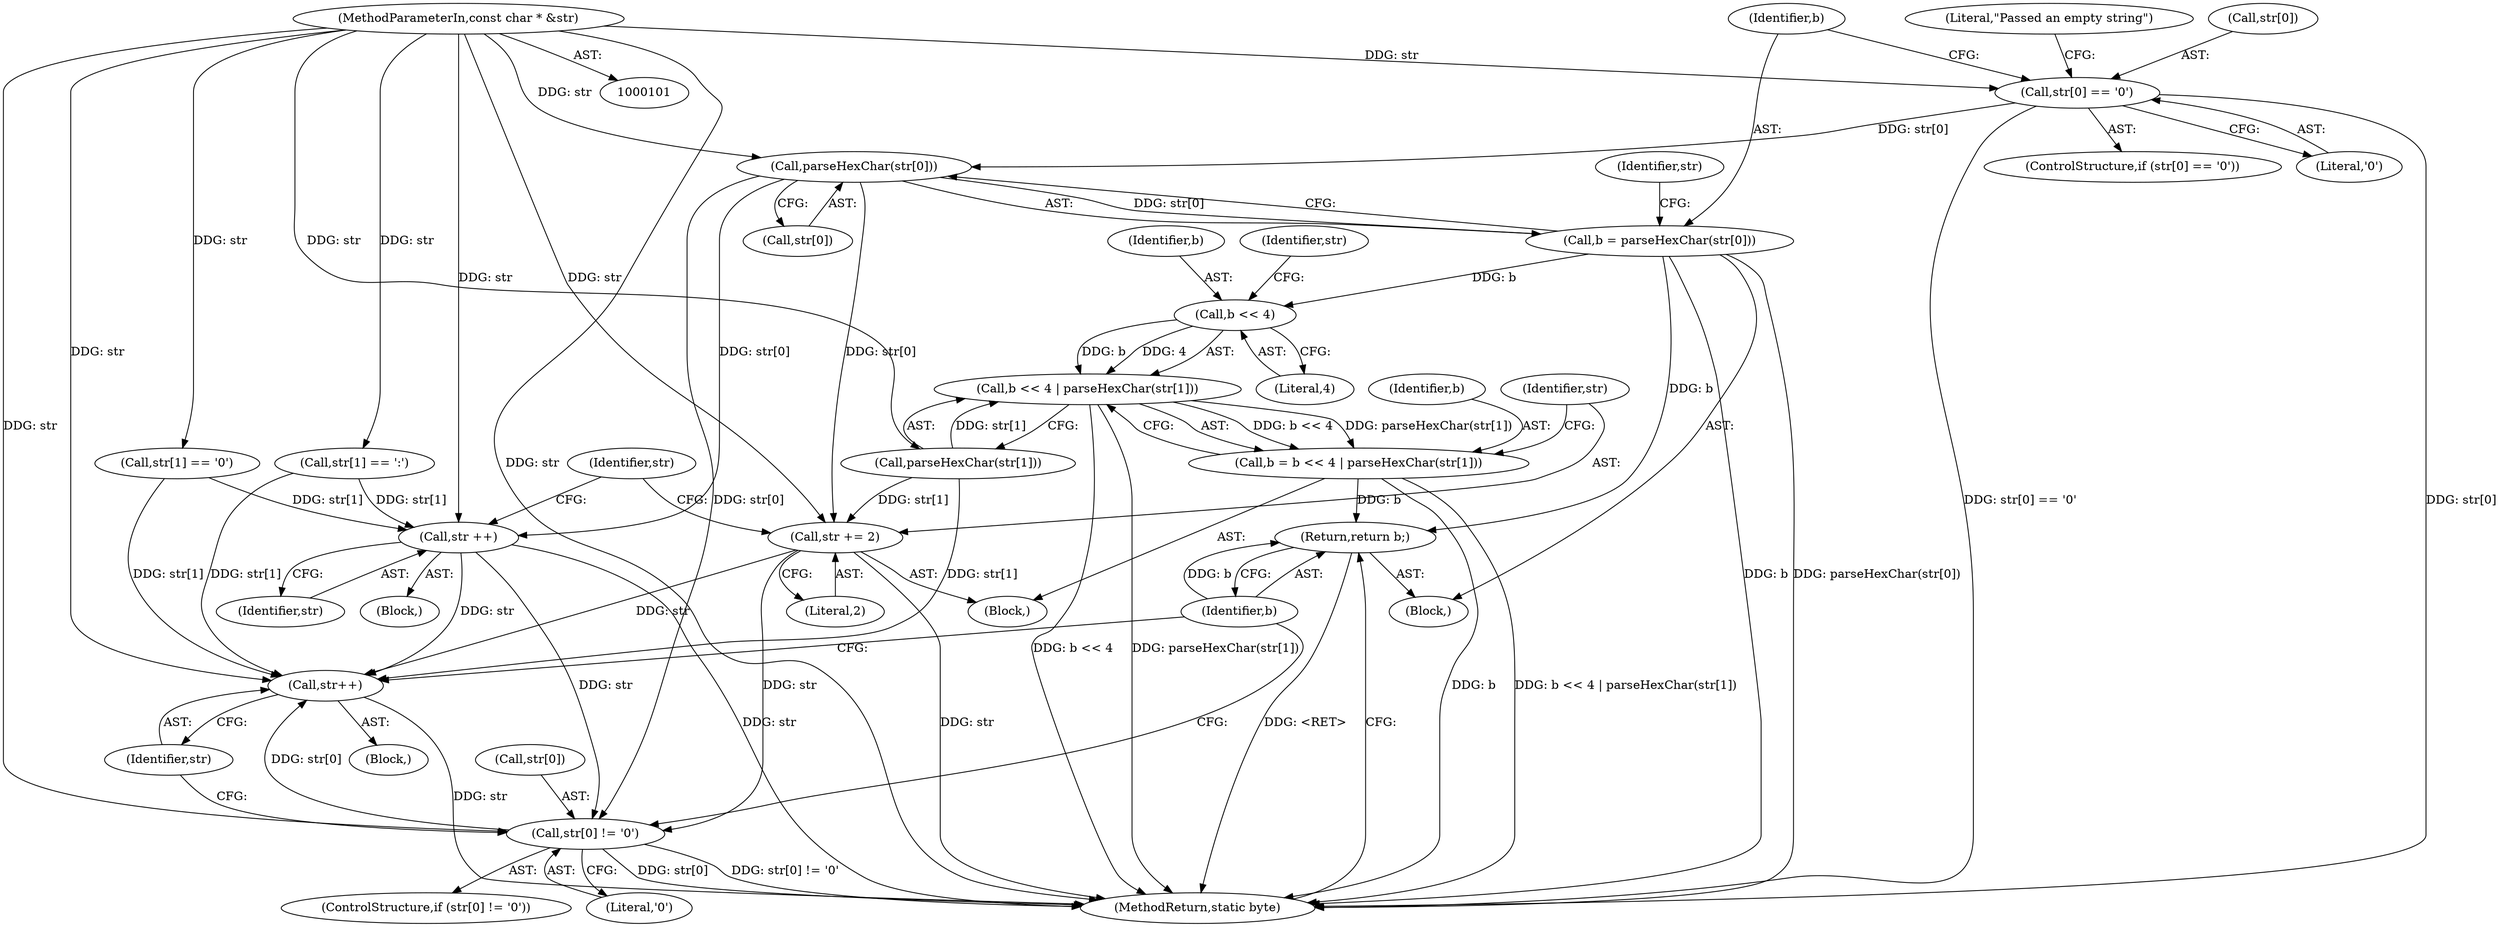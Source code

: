 digraph "0_Android_a209ff12ba9617c10550678ff93d01fb72a33399@array" {
"1000118" [label="(Call,parseHexChar(str[0]))"];
"1000105" [label="(Call,str[0] == '\0')"];
"1000102" [label="(MethodParameterIn,const char * &str)"];
"1000116" [label="(Call,b = parseHexChar(str[0]))"];
"1000142" [label="(Call,b << 4)"];
"1000141" [label="(Call,b << 4 | parseHexChar(str[1]))"];
"1000139" [label="(Call,b = b << 4 | parseHexChar(str[1]))"];
"1000161" [label="(Return,return b;)"];
"1000135" [label="(Call,str ++)"];
"1000153" [label="(Call,str[0] != '\0')"];
"1000159" [label="(Call,str++)"];
"1000149" [label="(Call,str += 2)"];
"1000150" [label="(Identifier,str)"];
"1000109" [label="(Literal,'\0')"];
"1000124" [label="(Call,str[1] == '\0')"];
"1000149" [label="(Call,str += 2)"];
"1000102" [label="(MethodParameterIn,const char * &str)"];
"1000141" [label="(Call,b << 4 | parseHexChar(str[1]))"];
"1000151" [label="(Literal,2)"];
"1000126" [label="(Identifier,str)"];
"1000147" [label="(Identifier,str)"];
"1000153" [label="(Call,str[0] != '\0')"];
"1000162" [label="(Identifier,b)"];
"1000160" [label="(Identifier,str)"];
"1000129" [label="(Call,str[1] == ':')"];
"1000152" [label="(ControlStructure,if (str[0] != '\0'))"];
"1000118" [label="(Call,parseHexChar(str[0]))"];
"1000119" [label="(Call,str[0])"];
"1000112" [label="(Literal,\"Passed an empty string\")"];
"1000157" [label="(Literal,'\0')"];
"1000139" [label="(Call,b = b << 4 | parseHexChar(str[1]))"];
"1000105" [label="(Call,str[0] == '\0')"];
"1000159" [label="(Call,str++)"];
"1000163" [label="(MethodReturn,static byte)"];
"1000161" [label="(Return,return b;)"];
"1000143" [label="(Identifier,b)"];
"1000136" [label="(Identifier,str)"];
"1000104" [label="(ControlStructure,if (str[0] == '\0'))"];
"1000106" [label="(Call,str[0])"];
"1000116" [label="(Call,b = parseHexChar(str[0]))"];
"1000155" [label="(Identifier,str)"];
"1000158" [label="(Block,)"];
"1000138" [label="(Block,)"];
"1000134" [label="(Block,)"];
"1000145" [label="(Call,parseHexChar(str[1]))"];
"1000140" [label="(Identifier,b)"];
"1000154" [label="(Call,str[0])"];
"1000103" [label="(Block,)"];
"1000142" [label="(Call,b << 4)"];
"1000135" [label="(Call,str ++)"];
"1000117" [label="(Identifier,b)"];
"1000144" [label="(Literal,4)"];
"1000118" -> "1000116"  [label="AST: "];
"1000118" -> "1000119"  [label="CFG: "];
"1000119" -> "1000118"  [label="AST: "];
"1000116" -> "1000118"  [label="CFG: "];
"1000118" -> "1000116"  [label="DDG: str[0]"];
"1000105" -> "1000118"  [label="DDG: str[0]"];
"1000102" -> "1000118"  [label="DDG: str"];
"1000118" -> "1000135"  [label="DDG: str[0]"];
"1000118" -> "1000149"  [label="DDG: str[0]"];
"1000118" -> "1000153"  [label="DDG: str[0]"];
"1000105" -> "1000104"  [label="AST: "];
"1000105" -> "1000109"  [label="CFG: "];
"1000106" -> "1000105"  [label="AST: "];
"1000109" -> "1000105"  [label="AST: "];
"1000112" -> "1000105"  [label="CFG: "];
"1000117" -> "1000105"  [label="CFG: "];
"1000105" -> "1000163"  [label="DDG: str[0] == '\0'"];
"1000105" -> "1000163"  [label="DDG: str[0]"];
"1000102" -> "1000105"  [label="DDG: str"];
"1000102" -> "1000101"  [label="AST: "];
"1000102" -> "1000163"  [label="DDG: str"];
"1000102" -> "1000124"  [label="DDG: str"];
"1000102" -> "1000129"  [label="DDG: str"];
"1000102" -> "1000135"  [label="DDG: str"];
"1000102" -> "1000145"  [label="DDG: str"];
"1000102" -> "1000149"  [label="DDG: str"];
"1000102" -> "1000153"  [label="DDG: str"];
"1000102" -> "1000159"  [label="DDG: str"];
"1000116" -> "1000103"  [label="AST: "];
"1000117" -> "1000116"  [label="AST: "];
"1000126" -> "1000116"  [label="CFG: "];
"1000116" -> "1000163"  [label="DDG: parseHexChar(str[0])"];
"1000116" -> "1000163"  [label="DDG: b"];
"1000116" -> "1000142"  [label="DDG: b"];
"1000116" -> "1000161"  [label="DDG: b"];
"1000142" -> "1000141"  [label="AST: "];
"1000142" -> "1000144"  [label="CFG: "];
"1000143" -> "1000142"  [label="AST: "];
"1000144" -> "1000142"  [label="AST: "];
"1000147" -> "1000142"  [label="CFG: "];
"1000142" -> "1000141"  [label="DDG: b"];
"1000142" -> "1000141"  [label="DDG: 4"];
"1000141" -> "1000139"  [label="AST: "];
"1000141" -> "1000145"  [label="CFG: "];
"1000145" -> "1000141"  [label="AST: "];
"1000139" -> "1000141"  [label="CFG: "];
"1000141" -> "1000163"  [label="DDG: b << 4"];
"1000141" -> "1000163"  [label="DDG: parseHexChar(str[1])"];
"1000141" -> "1000139"  [label="DDG: b << 4"];
"1000141" -> "1000139"  [label="DDG: parseHexChar(str[1])"];
"1000145" -> "1000141"  [label="DDG: str[1]"];
"1000139" -> "1000138"  [label="AST: "];
"1000140" -> "1000139"  [label="AST: "];
"1000150" -> "1000139"  [label="CFG: "];
"1000139" -> "1000163"  [label="DDG: b"];
"1000139" -> "1000163"  [label="DDG: b << 4 | parseHexChar(str[1])"];
"1000139" -> "1000161"  [label="DDG: b"];
"1000161" -> "1000103"  [label="AST: "];
"1000161" -> "1000162"  [label="CFG: "];
"1000162" -> "1000161"  [label="AST: "];
"1000163" -> "1000161"  [label="CFG: "];
"1000161" -> "1000163"  [label="DDG: <RET>"];
"1000162" -> "1000161"  [label="DDG: b"];
"1000135" -> "1000134"  [label="AST: "];
"1000135" -> "1000136"  [label="CFG: "];
"1000136" -> "1000135"  [label="AST: "];
"1000155" -> "1000135"  [label="CFG: "];
"1000135" -> "1000163"  [label="DDG: str"];
"1000129" -> "1000135"  [label="DDG: str[1]"];
"1000124" -> "1000135"  [label="DDG: str[1]"];
"1000135" -> "1000153"  [label="DDG: str"];
"1000135" -> "1000159"  [label="DDG: str"];
"1000153" -> "1000152"  [label="AST: "];
"1000153" -> "1000157"  [label="CFG: "];
"1000154" -> "1000153"  [label="AST: "];
"1000157" -> "1000153"  [label="AST: "];
"1000160" -> "1000153"  [label="CFG: "];
"1000162" -> "1000153"  [label="CFG: "];
"1000153" -> "1000163"  [label="DDG: str[0] != '\0'"];
"1000153" -> "1000163"  [label="DDG: str[0]"];
"1000149" -> "1000153"  [label="DDG: str"];
"1000153" -> "1000159"  [label="DDG: str[0]"];
"1000159" -> "1000158"  [label="AST: "];
"1000159" -> "1000160"  [label="CFG: "];
"1000160" -> "1000159"  [label="AST: "];
"1000162" -> "1000159"  [label="CFG: "];
"1000159" -> "1000163"  [label="DDG: str"];
"1000129" -> "1000159"  [label="DDG: str[1]"];
"1000124" -> "1000159"  [label="DDG: str[1]"];
"1000149" -> "1000159"  [label="DDG: str"];
"1000145" -> "1000159"  [label="DDG: str[1]"];
"1000149" -> "1000138"  [label="AST: "];
"1000149" -> "1000151"  [label="CFG: "];
"1000150" -> "1000149"  [label="AST: "];
"1000151" -> "1000149"  [label="AST: "];
"1000155" -> "1000149"  [label="CFG: "];
"1000149" -> "1000163"  [label="DDG: str"];
"1000145" -> "1000149"  [label="DDG: str[1]"];
}
